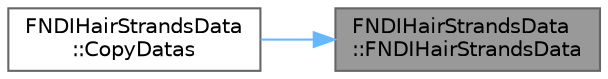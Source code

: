 digraph "FNDIHairStrandsData::FNDIHairStrandsData"
{
 // INTERACTIVE_SVG=YES
 // LATEX_PDF_SIZE
  bgcolor="transparent";
  edge [fontname=Helvetica,fontsize=10,labelfontname=Helvetica,labelfontsize=10];
  node [fontname=Helvetica,fontsize=10,shape=box,height=0.2,width=0.4];
  rankdir="RL";
  Node1 [id="Node000001",label="FNDIHairStrandsData\l::FNDIHairStrandsData",height=0.2,width=0.4,color="gray40", fillcolor="grey60", style="filled", fontcolor="black",tooltip=" "];
  Node1 -> Node2 [id="edge1_Node000001_Node000002",dir="back",color="steelblue1",style="solid",tooltip=" "];
  Node2 [id="Node000002",label="FNDIHairStrandsData\l::CopyDatas",height=0.2,width=0.4,color="grey40", fillcolor="white", style="filled",URL="$d5/d03/structFNDIHairStrandsData.html#ab65f50bdb00a535e7d9d3f2fb6c804cc",tooltip=" "];
}
